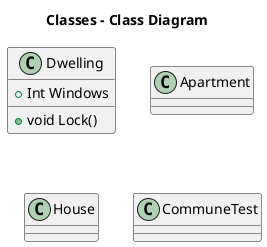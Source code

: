 @startuml

title Classes - Class Diagram


class Dwelling {
  +Int Windows
  +void Lock()
}

class Apartment
class House
class CommuneTest

@enduml
